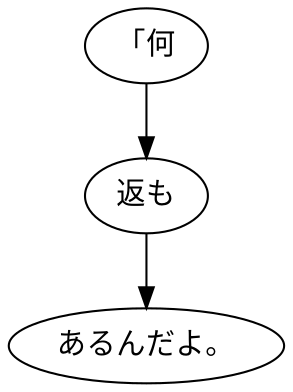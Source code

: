 digraph graph7962 {
	node0 [label="「何"];
	node1 [label="返も"];
	node2 [label="あるんだよ。"];
	node0 -> node1;
	node1 -> node2;
}
